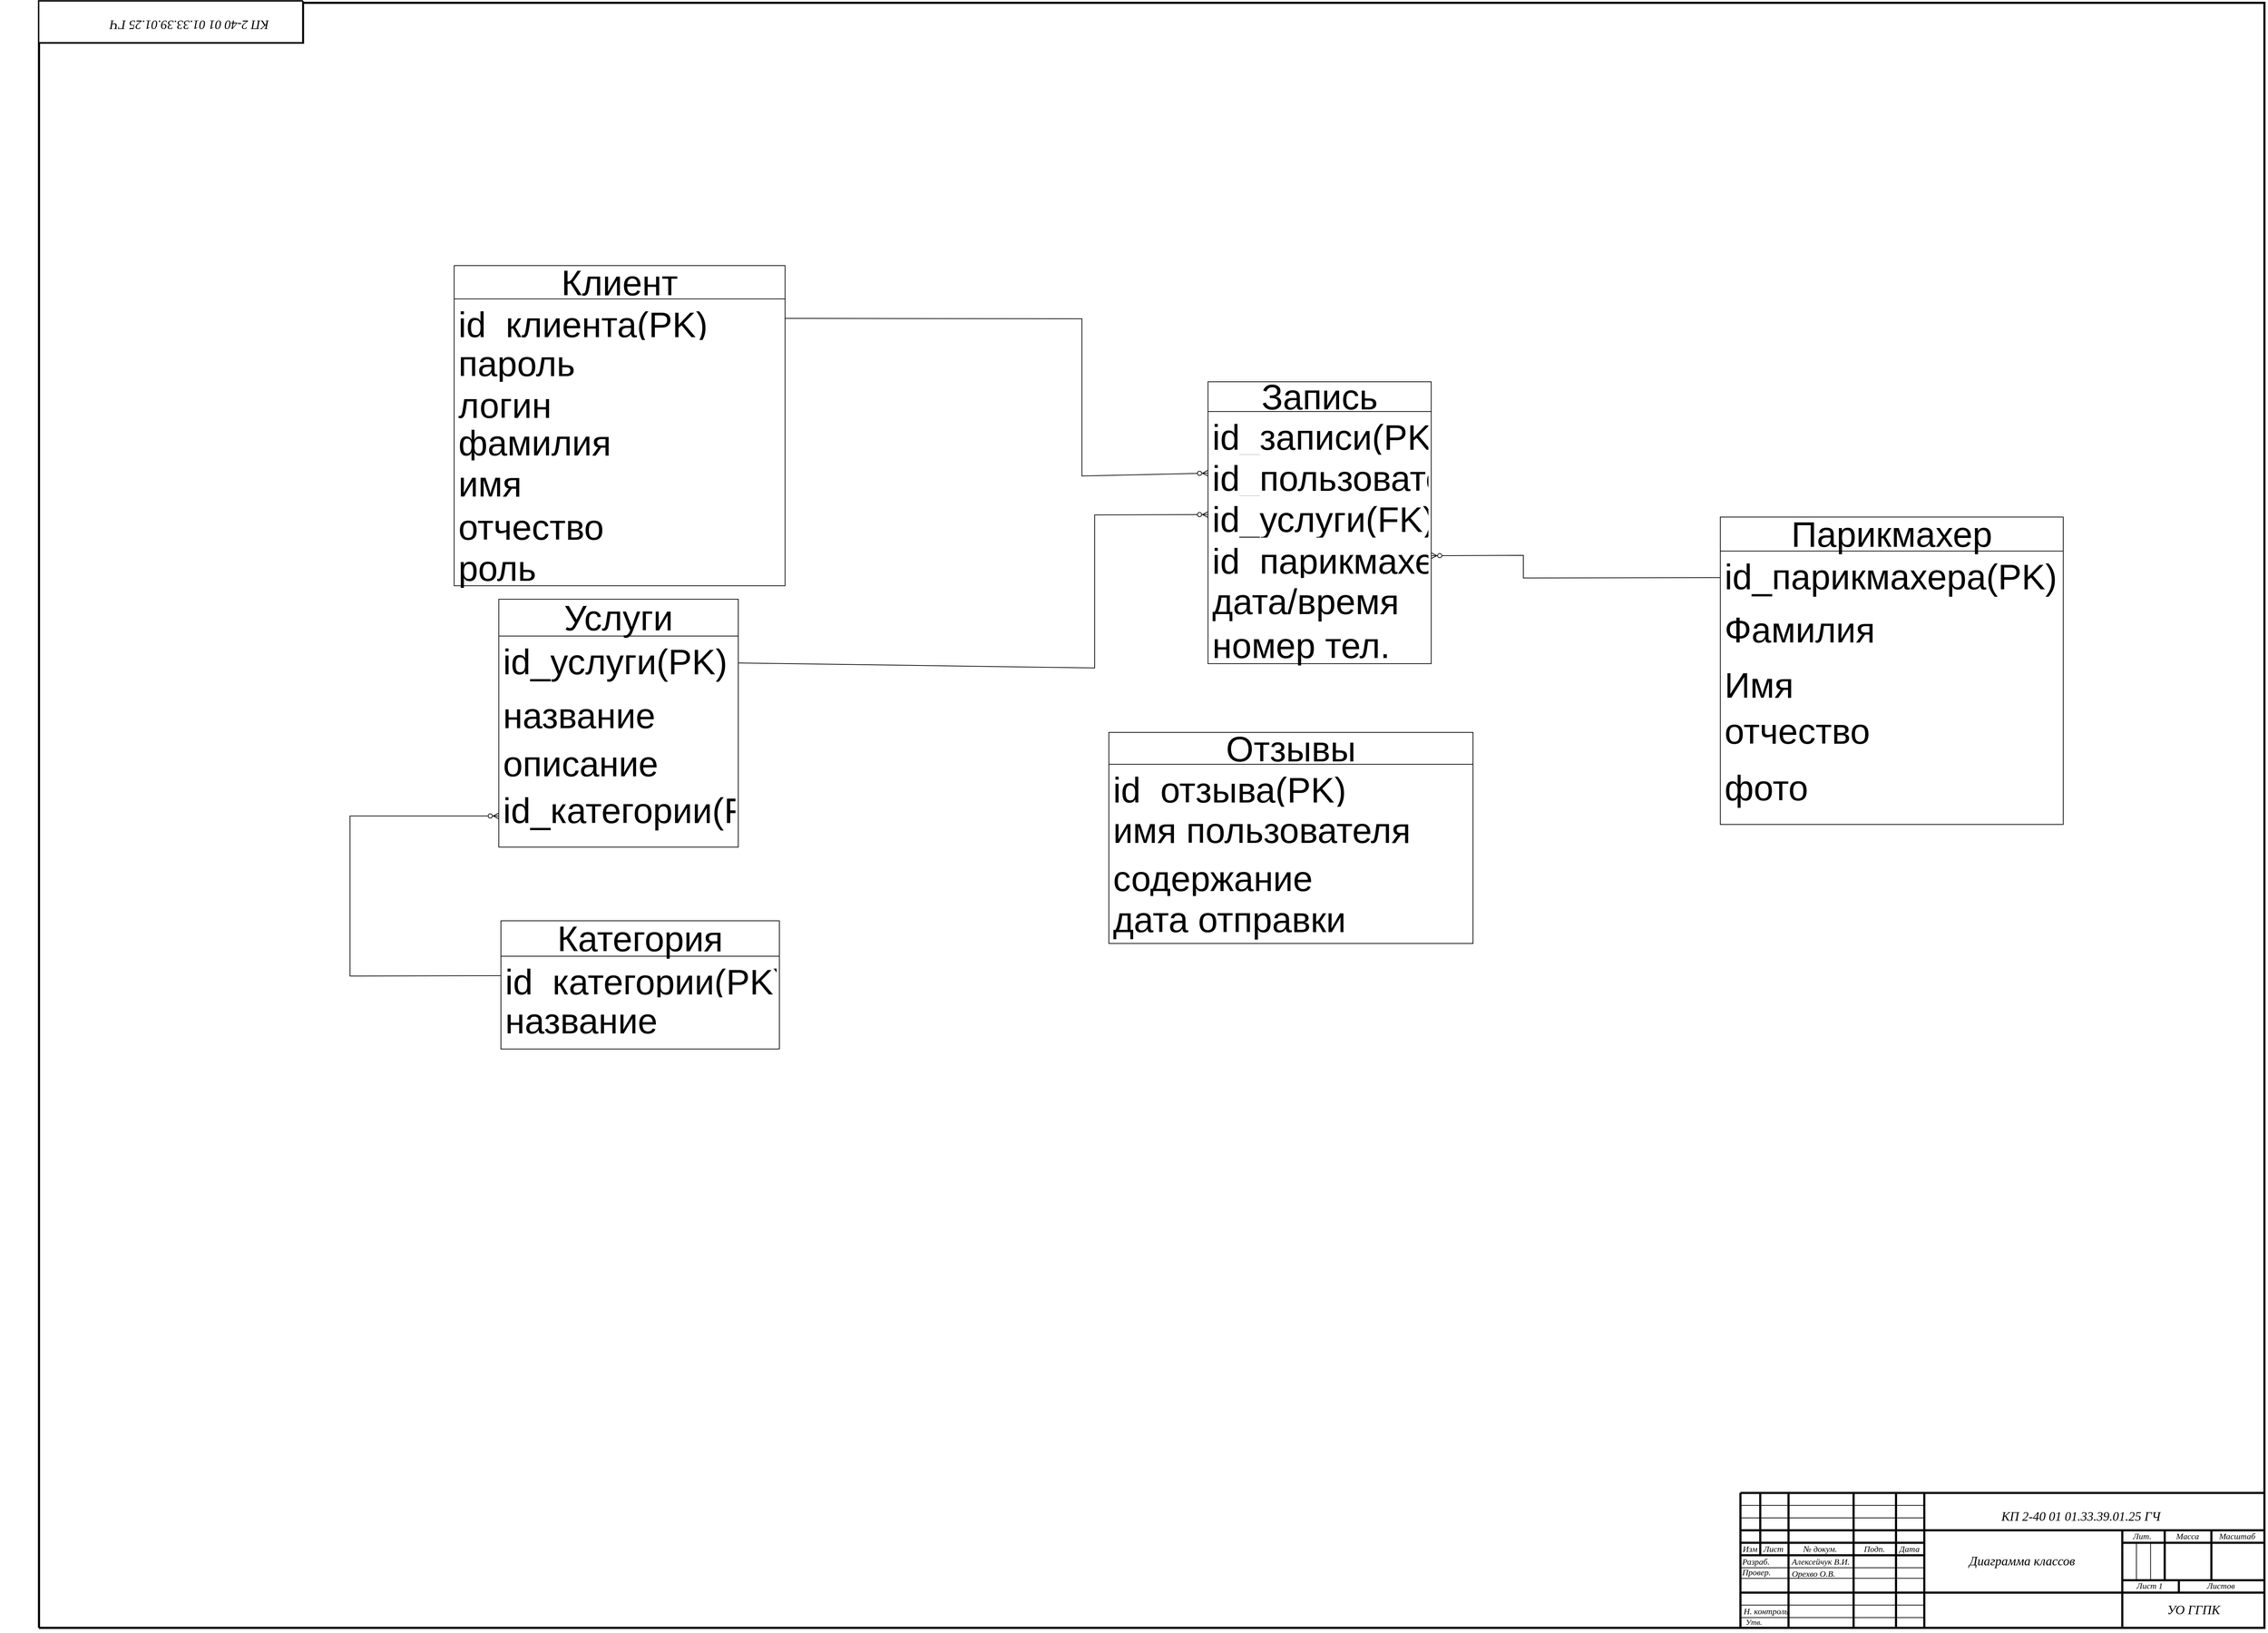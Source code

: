 <mxfile version="26.0.16">
  <diagram id="C5RBs43oDa-KdzZeNtuy" name="Page-1">
    <mxGraphModel dx="-2566" dy="399" grid="0" gridSize="10" guides="1" tooltips="1" connect="1" arrows="1" fold="1" page="1" pageScale="1" pageWidth="3300" pageHeight="2339" background="none" math="0" shadow="0">
      <root>
        <mxCell id="WIyWlLk6GJQsqaUBKTNV-0" />
        <mxCell id="WIyWlLk6GJQsqaUBKTNV-1" parent="WIyWlLk6GJQsqaUBKTNV-0" />
        <mxCell id="9QapNZnXePkyhx7noQH0-51" value="" style="group;rotation=0;movable=1;resizable=1;rotatable=1;deletable=1;editable=1;locked=0;connectable=1;" parent="WIyWlLk6GJQsqaUBKTNV-1" vertex="1" connectable="0">
          <mxGeometry x="3374" y="53" width="3200" height="2267" as="geometry" />
        </mxCell>
        <mxCell id="9QapNZnXePkyhx7noQH0-52" value="" style="verticalAlign=middle;align=center;vsdxID=1;fillColor=none;gradientColor=none;shape=stencil(nZBLDoAgDERP0z3SIyjew0SURgSD+Lu9kMZoXLhwN9O+tukAlrNpJg1SzDH4QW/URgNYgZTkjA4UkwJUgGXng+6DX1zLfmoymdXo17xh5zmRJ6Q42BWCfc2oJfdAr+Yv+AP9Cb7OJ3H/2JG1HNGz/84klThPVCc=);strokeColor=#000000;strokeWidth=3;labelBackgroundColor=none;rounded=0;html=1;whiteSpace=wrap;direction=east;fontFamily=Times New Roman;fontSize=18;rotation=0;movable=0;resizable=0;rotatable=0;deletable=0;editable=0;locked=1;connectable=0;" parent="9QapNZnXePkyhx7noQH0-51" vertex="1">
          <mxGeometry x="55.035" y="-33.004" width="3140.913" height="2294.204" as="geometry" />
        </mxCell>
        <mxCell id="9QapNZnXePkyhx7noQH0-53" value="" style="group;rotation=0;movable=1;resizable=1;rotatable=1;deletable=1;editable=1;locked=0;connectable=1;" parent="9QapNZnXePkyhx7noQH0-51" vertex="1" connectable="0">
          <mxGeometry x="2452.422" y="2058.436" width="743.526" height="208.564" as="geometry" />
        </mxCell>
        <mxCell id="9QapNZnXePkyhx7noQH0-54" style="vsdxID=2;edgeStyle=none;startArrow=none;endArrow=none;startSize=5;endSize=5;strokeWidth=3;strokeColor=#000000;spacingTop=0;spacingBottom=0;spacingLeft=0;spacingRight=0;verticalAlign=middle;html=1;labelBackgroundColor=none;rounded=0;fontFamily=Times New Roman;fontSize=18;" parent="9QapNZnXePkyhx7noQH0-53" edge="1">
          <mxGeometry as="geometry">
            <Array as="points" />
            <mxPoint x="3.992" y="202.404" as="sourcePoint" />
            <mxPoint x="3.992" y="12.32" as="targetPoint" />
          </mxGeometry>
        </mxCell>
        <mxCell id="9QapNZnXePkyhx7noQH0-55" style="vsdxID=3;edgeStyle=none;startArrow=none;endArrow=none;startSize=5;endSize=5;strokeWidth=3;strokeColor=#000000;spacingTop=0;spacingBottom=0;spacingLeft=0;spacingRight=0;verticalAlign=middle;html=1;labelBackgroundColor=none;rounded=0;fontFamily=Times New Roman;fontSize=18;movable=1;resizable=1;rotatable=1;deletable=1;editable=1;locked=0;connectable=1;" parent="9QapNZnXePkyhx7noQH0-53" edge="1">
          <mxGeometry as="geometry">
            <mxPoint as="offset" />
            <Array as="points" />
            <mxPoint x="3.992" y="12.32" as="sourcePoint" />
            <mxPoint x="742.528" y="12.32" as="targetPoint" />
          </mxGeometry>
        </mxCell>
        <mxCell id="9QapNZnXePkyhx7noQH0-56" style="vsdxID=4;edgeStyle=none;startArrow=none;endArrow=none;startSize=5;endSize=5;strokeWidth=3;strokeColor=#000000;spacingTop=0;spacingBottom=0;spacingLeft=0;spacingRight=0;verticalAlign=middle;html=1;labelBackgroundColor=none;rounded=0;fontFamily=Times New Roman;fontSize=18;" parent="9QapNZnXePkyhx7noQH0-53" edge="1">
          <mxGeometry as="geometry">
            <mxPoint as="offset" />
            <Array as="points" />
            <mxPoint x="3.992" y="65.121" as="sourcePoint" />
            <mxPoint x="742.528" y="65.121" as="targetPoint" />
          </mxGeometry>
        </mxCell>
        <mxCell id="9QapNZnXePkyhx7noQH0-57" value="" style="vsdxID=5;edgeStyle=none;startArrow=none;endArrow=none;startSize=5;endSize=5;strokeWidth=3;strokeColor=#000000;spacingTop=0;spacingBottom=0;spacingLeft=0;spacingRight=0;verticalAlign=middle;html=1;labelBackgroundColor=none;rounded=0;align=center;fontFamily=Times New Roman;fontSize=18;" parent="9QapNZnXePkyhx7noQH0-53" edge="1">
          <mxGeometry as="geometry">
            <mxPoint as="offset" />
            <Array as="points" />
            <mxPoint x="3.992" y="153.123" as="sourcePoint" />
            <mxPoint x="742.528" y="153.123" as="targetPoint" />
          </mxGeometry>
        </mxCell>
        <mxCell id="9QapNZnXePkyhx7noQH0-58" style="vsdxID=6;edgeStyle=none;startArrow=none;endArrow=none;startSize=5;endSize=5;strokeWidth=3;strokeColor=#000000;spacingTop=0;spacingBottom=0;spacingLeft=0;spacingRight=0;verticalAlign=middle;html=1;labelBackgroundColor=none;rounded=0;fontFamily=Times New Roman;fontSize=18;" parent="9QapNZnXePkyhx7noQH0-53" edge="1">
          <mxGeometry as="geometry">
            <Array as="points" />
            <mxPoint x="71.858" y="202.404" as="sourcePoint" />
            <mxPoint x="71.858" y="12.32" as="targetPoint" />
          </mxGeometry>
        </mxCell>
        <mxCell id="9QapNZnXePkyhx7noQH0-59" style="vsdxID=7;edgeStyle=none;startArrow=none;endArrow=none;startSize=5;endSize=5;strokeWidth=3;strokeColor=#000000;spacingTop=0;spacingBottom=0;spacingLeft=0;spacingRight=0;verticalAlign=middle;html=1;labelBackgroundColor=none;rounded=0;fontFamily=Times New Roman;fontSize=18;" parent="9QapNZnXePkyhx7noQH0-53" edge="1">
          <mxGeometry as="geometry">
            <Array as="points" />
            <mxPoint x="163.676" y="202.404" as="sourcePoint" />
            <mxPoint x="163.676" y="12.32" as="targetPoint" />
          </mxGeometry>
        </mxCell>
        <mxCell id="9QapNZnXePkyhx7noQH0-60" style="vsdxID=8;edgeStyle=none;startArrow=none;endArrow=none;startSize=5;endSize=5;strokeWidth=3;strokeColor=#000000;spacingTop=0;spacingBottom=0;spacingLeft=0;spacingRight=0;verticalAlign=middle;html=1;labelBackgroundColor=none;rounded=0;fontFamily=Times New Roman;fontSize=18;" parent="9QapNZnXePkyhx7noQH0-53" edge="1">
          <mxGeometry as="geometry">
            <Array as="points" />
            <mxPoint x="223.557" y="202.404" as="sourcePoint" />
            <mxPoint x="223.557" y="12.32" as="targetPoint" />
          </mxGeometry>
        </mxCell>
        <mxCell id="9QapNZnXePkyhx7noQH0-61" style="vsdxID=9;edgeStyle=none;startArrow=none;endArrow=none;startSize=5;endSize=5;strokeWidth=3;strokeColor=#000000;spacingTop=0;spacingBottom=0;spacingLeft=0;spacingRight=0;verticalAlign=middle;html=1;labelBackgroundColor=none;rounded=0;fontFamily=Times New Roman;fontSize=18;" parent="9QapNZnXePkyhx7noQH0-53" edge="1">
          <mxGeometry as="geometry">
            <Array as="points" />
            <mxPoint x="263.478" y="202.404" as="sourcePoint" />
            <mxPoint x="263.478" y="12.32" as="targetPoint" />
          </mxGeometry>
        </mxCell>
        <mxCell id="9QapNZnXePkyhx7noQH0-62" style="vsdxID=10;edgeStyle=none;startArrow=none;endArrow=none;startSize=5;endSize=5;strokeWidth=3;strokeColor=#000000;spacingTop=0;spacingBottom=0;spacingLeft=0;spacingRight=0;verticalAlign=middle;html=1;labelBackgroundColor=none;rounded=0;fontFamily=Times New Roman;fontSize=18;" parent="9QapNZnXePkyhx7noQH0-53" edge="1">
          <mxGeometry as="geometry">
            <Array as="points" />
            <mxPoint x="542.924" y="202.404" as="sourcePoint" />
            <mxPoint x="542.924" y="65.121" as="targetPoint" />
          </mxGeometry>
        </mxCell>
        <mxCell id="9QapNZnXePkyhx7noQH0-63" style="vsdxID=11;edgeStyle=none;startArrow=none;endArrow=none;startSize=5;endSize=5;strokeColor=#000000;spacingTop=0;spacingBottom=0;spacingLeft=0;spacingRight=0;verticalAlign=middle;html=1;labelBackgroundColor=none;rounded=0;fontFamily=Times New Roman;fontSize=18;" parent="9QapNZnXePkyhx7noQH0-53" edge="1">
          <mxGeometry as="geometry">
            <Array as="points" />
            <mxPoint x="3.992" y="188.324" as="sourcePoint" />
            <mxPoint x="263.478" y="188.324" as="targetPoint" />
          </mxGeometry>
        </mxCell>
        <mxCell id="9QapNZnXePkyhx7noQH0-64" style="vsdxID=12;edgeStyle=none;startArrow=none;endArrow=none;startSize=5;endSize=5;strokeColor=#000000;spacingTop=0;spacingBottom=0;spacingLeft=0;spacingRight=0;verticalAlign=middle;html=1;labelBackgroundColor=none;rounded=0;fontFamily=Times New Roman;fontSize=18;" parent="9QapNZnXePkyhx7noQH0-53" edge="1">
          <mxGeometry as="geometry">
            <Array as="points" />
            <mxPoint x="3.992" y="170.723" as="sourcePoint" />
            <mxPoint x="263.478" y="170.723" as="targetPoint" />
          </mxGeometry>
        </mxCell>
        <mxCell id="9QapNZnXePkyhx7noQH0-65" style="vsdxID=13;edgeStyle=none;startArrow=none;endArrow=none;startSize=5;endSize=5;strokeColor=#000000;spacingTop=0;spacingBottom=0;spacingLeft=0;spacingRight=0;verticalAlign=middle;html=1;labelBackgroundColor=none;rounded=0;entryX=-0.001;entryY=0.789;entryDx=0;entryDy=0;entryPerimeter=0;exitX=-0.001;exitY=0.789;exitDx=0;exitDy=0;exitPerimeter=0;fontFamily=Times New Roman;fontSize=18;" parent="9QapNZnXePkyhx7noQH0-53" target="9QapNZnXePkyhx7noQH0-100" edge="1">
          <mxGeometry as="geometry">
            <Array as="points" />
            <mxPoint x="4.99" y="132.883" as="sourcePoint" />
            <mxPoint x="268.468" y="133.763" as="targetPoint" />
          </mxGeometry>
        </mxCell>
        <mxCell id="9QapNZnXePkyhx7noQH0-66" style="vsdxID=14;edgeStyle=none;startArrow=none;endArrow=none;startSize=5;endSize=5;strokeColor=#000000;spacingTop=0;spacingBottom=0;spacingLeft=0;spacingRight=0;verticalAlign=middle;html=1;labelBackgroundColor=none;rounded=0;fontFamily=Times New Roman;fontSize=18;" parent="9QapNZnXePkyhx7noQH0-53" edge="1">
          <mxGeometry as="geometry">
            <Array as="points" />
            <mxPoint x="3.992" y="117.922" as="sourcePoint" />
            <mxPoint x="263.478" y="117.922" as="targetPoint" />
          </mxGeometry>
        </mxCell>
        <mxCell id="9QapNZnXePkyhx7noQH0-67" style="vsdxID=15;edgeStyle=none;startArrow=none;endArrow=none;startSize=5;endSize=5;strokeWidth=3;strokeColor=#000000;spacingTop=0;spacingBottom=0;spacingLeft=0;spacingRight=0;verticalAlign=middle;html=1;labelBackgroundColor=none;rounded=0;fontFamily=Times New Roman;fontSize=18;" parent="9QapNZnXePkyhx7noQH0-53" edge="1">
          <mxGeometry as="geometry">
            <Array as="points" />
            <mxPoint x="3.992" y="100.322" as="sourcePoint" />
            <mxPoint x="263.478" y="100.322" as="targetPoint" />
          </mxGeometry>
        </mxCell>
        <mxCell id="9QapNZnXePkyhx7noQH0-68" style="vsdxID=16;edgeStyle=none;startArrow=none;endArrow=none;startSize=5;endSize=5;strokeWidth=3;strokeColor=#000000;spacingTop=0;spacingBottom=0;spacingLeft=0;spacingRight=0;verticalAlign=middle;html=1;labelBackgroundColor=none;rounded=0;fontFamily=Times New Roman;fontSize=18;" parent="9QapNZnXePkyhx7noQH0-53" edge="1">
          <mxGeometry as="geometry">
            <Array as="points" />
            <mxPoint x="3.992" y="82.722" as="sourcePoint" />
            <mxPoint x="263.478" y="82.722" as="targetPoint" />
          </mxGeometry>
        </mxCell>
        <mxCell id="9QapNZnXePkyhx7noQH0-69" style="vsdxID=17;edgeStyle=none;startArrow=none;endArrow=none;startSize=5;endSize=5;strokeColor=#000000;spacingTop=0;spacingBottom=0;spacingLeft=0;spacingRight=0;verticalAlign=middle;html=1;labelBackgroundColor=none;rounded=0;fontFamily=Times New Roman;fontSize=18;" parent="9QapNZnXePkyhx7noQH0-53" edge="1">
          <mxGeometry as="geometry">
            <Array as="points" />
            <mxPoint x="3.992" y="47.521" as="sourcePoint" />
            <mxPoint x="263.478" y="47.521" as="targetPoint" />
          </mxGeometry>
        </mxCell>
        <mxCell id="9QapNZnXePkyhx7noQH0-70" style="vsdxID=18;edgeStyle=none;startArrow=none;endArrow=none;startSize=5;endSize=5;strokeColor=#000000;spacingTop=0;spacingBottom=0;spacingLeft=0;spacingRight=0;verticalAlign=middle;html=1;labelBackgroundColor=none;rounded=0;fontFamily=Times New Roman;fontSize=18;" parent="9QapNZnXePkyhx7noQH0-53" edge="1">
          <mxGeometry as="geometry">
            <Array as="points" />
            <mxPoint x="3.992" y="29.921" as="sourcePoint" />
            <mxPoint x="263.478" y="29.921" as="targetPoint" />
          </mxGeometry>
        </mxCell>
        <mxCell id="9QapNZnXePkyhx7noQH0-71" style="vsdxID=19;edgeStyle=none;startArrow=none;endArrow=none;startSize=5;endSize=5;strokeWidth=3;strokeColor=#000000;spacingTop=0;spacingBottom=0;spacingLeft=0;spacingRight=0;verticalAlign=middle;html=1;labelBackgroundColor=none;rounded=0;fontFamily=Times New Roman;fontSize=18;" parent="9QapNZnXePkyhx7noQH0-53" edge="1">
          <mxGeometry as="geometry">
            <Array as="points" />
            <mxPoint x="31.937" y="12.32" as="sourcePoint" />
            <mxPoint x="31.937" y="100.322" as="targetPoint" />
          </mxGeometry>
        </mxCell>
        <mxCell id="9QapNZnXePkyhx7noQH0-72" style="vsdxID=20;edgeStyle=none;startArrow=none;endArrow=none;startSize=5;endSize=5;strokeWidth=3;strokeColor=#000000;spacingTop=0;spacingBottom=0;spacingLeft=0;spacingRight=0;verticalAlign=middle;html=1;labelBackgroundColor=none;rounded=0;fontFamily=Times New Roman;fontSize=18;" parent="9QapNZnXePkyhx7noQH0-53" edge="1">
          <mxGeometry as="geometry">
            <mxPoint as="offset" />
            <Array as="points" />
            <mxPoint x="542.924" y="135.523" as="sourcePoint" />
            <mxPoint x="742.528" y="135.523" as="targetPoint" />
          </mxGeometry>
        </mxCell>
        <mxCell id="9QapNZnXePkyhx7noQH0-73" style="vsdxID=21;edgeStyle=none;startArrow=none;endArrow=none;startSize=5;endSize=5;strokeWidth=3;strokeColor=#000000;spacingTop=0;spacingBottom=0;spacingLeft=0;spacingRight=0;verticalAlign=middle;html=1;labelBackgroundColor=none;rounded=0;fontFamily=Times New Roman;fontSize=18;" parent="9QapNZnXePkyhx7noQH0-53" edge="1">
          <mxGeometry as="geometry">
            <mxPoint as="offset" />
            <Array as="points" />
            <mxPoint x="542.924" y="82.722" as="sourcePoint" />
            <mxPoint x="742.528" y="82.722" as="targetPoint" />
          </mxGeometry>
        </mxCell>
        <mxCell id="9QapNZnXePkyhx7noQH0-74" style="vsdxID=22;edgeStyle=none;startArrow=none;endArrow=none;startSize=5;endSize=5;strokeColor=#000000;spacingTop=0;spacingBottom=0;spacingLeft=0;spacingRight=0;verticalAlign=middle;html=1;labelBackgroundColor=none;rounded=0;fontFamily=Times New Roman;fontSize=18;" parent="9QapNZnXePkyhx7noQH0-53" edge="1">
          <mxGeometry as="geometry">
            <Array as="points" />
            <mxPoint x="562.884" y="82.722" as="sourcePoint" />
            <mxPoint x="562.884" y="135.523" as="targetPoint" />
          </mxGeometry>
        </mxCell>
        <mxCell id="9QapNZnXePkyhx7noQH0-75" style="vsdxID=23;edgeStyle=none;startArrow=none;endArrow=none;startSize=5;endSize=5;strokeColor=#000000;spacingTop=0;spacingBottom=0;spacingLeft=0;spacingRight=0;verticalAlign=middle;html=1;labelBackgroundColor=none;rounded=0;fontFamily=Times New Roman;fontSize=18;" parent="9QapNZnXePkyhx7noQH0-53" edge="1">
          <mxGeometry as="geometry">
            <Array as="points" />
            <mxPoint x="582.845" y="82.722" as="sourcePoint" />
            <mxPoint x="582.845" y="135.523" as="targetPoint" />
          </mxGeometry>
        </mxCell>
        <mxCell id="9QapNZnXePkyhx7noQH0-76" style="vsdxID=24;edgeStyle=none;startArrow=none;endArrow=none;startSize=5;endSize=5;strokeWidth=3;strokeColor=#000000;spacingTop=0;spacingBottom=0;spacingLeft=0;spacingRight=0;verticalAlign=middle;html=1;labelBackgroundColor=none;rounded=0;fontFamily=Times New Roman;fontSize=18;" parent="9QapNZnXePkyhx7noQH0-53" edge="1">
          <mxGeometry as="geometry">
            <Array as="points" />
            <mxPoint x="602.805" y="65.121" as="sourcePoint" />
            <mxPoint x="602.805" y="135.523" as="targetPoint" />
          </mxGeometry>
        </mxCell>
        <mxCell id="9QapNZnXePkyhx7noQH0-77" style="vsdxID=25;edgeStyle=none;startArrow=none;endArrow=none;startSize=5;endSize=5;strokeWidth=3;strokeColor=#000000;spacingTop=0;spacingBottom=0;spacingLeft=0;spacingRight=0;verticalAlign=middle;html=1;labelBackgroundColor=none;rounded=0;fontFamily=Times New Roman;fontSize=18;" parent="9QapNZnXePkyhx7noQH0-53" edge="1">
          <mxGeometry as="geometry">
            <Array as="points" />
            <mxPoint x="668.675" y="65.121" as="sourcePoint" />
            <mxPoint x="668.675" y="135.523" as="targetPoint" />
          </mxGeometry>
        </mxCell>
        <mxCell id="9QapNZnXePkyhx7noQH0-78" style="vsdxID=26;edgeStyle=none;startArrow=none;endArrow=none;startSize=5;endSize=5;strokeWidth=3;strokeColor=#000000;spacingTop=0;spacingBottom=0;spacingLeft=0;spacingRight=0;verticalAlign=middle;html=1;labelBackgroundColor=none;rounded=0;fontFamily=Times New Roman;fontSize=18;" parent="9QapNZnXePkyhx7noQH0-53" edge="1">
          <mxGeometry as="geometry">
            <Array as="points" />
            <mxPoint x="622.766" y="135.523" as="sourcePoint" />
            <mxPoint x="622.766" y="153.123" as="targetPoint" />
          </mxGeometry>
        </mxCell>
        <mxCell id="9QapNZnXePkyhx7noQH0-79" value="&lt;p style=&quot;margin: 0px; text-indent: 0px; direction: ltr;&quot;&gt;&lt;font size=&quot;1&quot; data-font-src=&quot;https://fonts.googleapis.com/css?family=Isocpeur&quot; face=&quot;Isocpeur&quot; style=&quot;color: rgb(0, 0, 0); direction: ltr; letter-spacing: 0px; line-height: 120%; opacity: 1;&quot;&gt;&lt;i style=&quot;font-size: 12px;&quot;&gt;Н. контроль&lt;/i&gt;&lt;/font&gt;&lt;/p&gt;" style="verticalAlign=middle;align=left;vsdxID=27;fillColor=none;gradientColor=none;strokeColor=none;labelBackgroundColor=none;rounded=0;html=1;whiteSpace=wrap;direction=east;fontFamily=Times New Roman;fontSize=18;rotation=0;" parent="9QapNZnXePkyhx7noQH0-53" vertex="1">
          <mxGeometry x="7" y="171.6" width="72.84" height="12.4" as="geometry" />
        </mxCell>
        <mxCell id="9QapNZnXePkyhx7noQH0-81" value="&lt;p style=&quot;margin: 0px; text-indent: 0px; direction: ltr; font-size: 18px;&quot;&gt;&lt;font style=&quot;font-size: 18px; color: rgb(0, 0, 0); direction: ltr; letter-spacing: 0px; line-height: 120%; opacity: 1;&quot;&gt;&lt;i style=&quot;font-size: 18px;&quot;&gt;&lt;br style=&quot;font-size: 18px;&quot;&gt;&lt;/i&gt;&lt;/font&gt;&lt;/p&gt;" style="verticalAlign=middle;align=left;vsdxID=29;fillColor=none;gradientColor=none;strokeColor=none;labelBackgroundColor=none;rounded=0;html=1;whiteSpace=wrap;direction=east;fontFamily=Times New Roman;fontSize=18;rotation=0;" parent="9QapNZnXePkyhx7noQH0-53" vertex="1">
          <mxGeometry y="134.643" width="75.85" height="15.84" as="geometry" />
        </mxCell>
        <mxCell id="9QapNZnXePkyhx7noQH0-82" value="&lt;p style=&quot;margin: 0px; text-indent: 0px; direction: ltr;&quot;&gt;&lt;font style=&quot;color: rgb(0, 0, 0); direction: ltr; letter-spacing: 0px; line-height: 120%; opacity: 1;&quot;&gt;&lt;i style=&quot;&quot;&gt;&lt;font style=&quot;font-size: 12px;&quot;&gt;Провер.&lt;/font&gt;&lt;br style=&quot;font-size: 18px;&quot;&gt;&lt;/i&gt;&lt;/font&gt;&lt;/p&gt;" style="verticalAlign=middle;align=left;vsdxID=30;fillColor=none;gradientColor=none;strokeColor=none;labelBackgroundColor=none;rounded=0;html=1;whiteSpace=wrap;direction=east;fontFamily=Isocpeur;fontSize=18;rotation=0;fontSource=https%3A%2F%2Ffonts.googleapis.com%2Fcss%3Ffamily%3DIsocpeur;" parent="9QapNZnXePkyhx7noQH0-53" vertex="1">
          <mxGeometry x="4.99" y="117.92" width="68.86" height="12.08" as="geometry" />
        </mxCell>
        <mxCell id="9QapNZnXePkyhx7noQH0-83" value="&lt;p style=&quot;margin: 0px; text-indent: 0px; direction: ltr;&quot;&gt;&lt;font style=&quot;color: rgb(0, 0, 0); direction: ltr; letter-spacing: 0px; line-height: 120%; opacity: 1;&quot;&gt;&lt;i style=&quot;&quot;&gt;&lt;font style=&quot;font-size: 12px;&quot;&gt;Разраб.&lt;/font&gt;&lt;br style=&quot;font-size: 18px;&quot;&gt;&lt;/i&gt;&lt;/font&gt;&lt;/p&gt;" style="verticalAlign=middle;align=left;vsdxID=31;fillColor=none;gradientColor=none;strokeColor=none;labelBackgroundColor=none;rounded=0;html=1;whiteSpace=wrap;direction=east;fontFamily=Isocpeur;fontSize=18;rotation=0;fontSource=https%3A%2F%2Ffonts.googleapis.com%2Fcss%3Ffamily%3DIsocpeur;" parent="9QapNZnXePkyhx7noQH0-53" vertex="1">
          <mxGeometry x="4.99" y="101.202" width="68.864" height="14.96" as="geometry" />
        </mxCell>
        <mxCell id="9QapNZnXePkyhx7noQH0-84" value="&lt;p style=&quot;margin: 0px; text-indent: 0px; direction: ltr; font-size: 12px;&quot;&gt;&lt;font style=&quot;font-size: 12px; color: rgb(0, 0, 0); direction: ltr; letter-spacing: 0px; line-height: 120%; opacity: 1;&quot;&gt;&lt;i style=&quot;font-size: 12px;&quot;&gt;Изм&lt;br style=&quot;font-size: 12px;&quot;&gt;&lt;/i&gt;&lt;/font&gt;&lt;/p&gt;" style="verticalAlign=middle;align=center;vsdxID=32;fillColor=none;gradientColor=none;strokeColor=none;labelBackgroundColor=none;rounded=0;html=1;whiteSpace=wrap;direction=east;fontFamily=Isocpeur;fontSize=12;rotation=0;fontSource=https%3A%2F%2Ffonts.googleapis.com%2Fcss%3Ffamily%3DIsocpeur;" parent="9QapNZnXePkyhx7noQH0-53" vertex="1">
          <mxGeometry y="83.602" width="35.929" height="14.96" as="geometry" />
        </mxCell>
        <mxCell id="9QapNZnXePkyhx7noQH0-85" value="&lt;p style=&quot;margin: 0px; text-indent: 0px; direction: ltr; font-size: 12px;&quot;&gt;&lt;font style=&quot;font-size: 12px; color: rgb(0, 0, 0); direction: ltr; letter-spacing: 0px; line-height: 120%; opacity: 1;&quot;&gt;&lt;i style=&quot;font-size: 12px;&quot;&gt;&lt;font data-font-src=&quot;https://fonts.googleapis.com/css?family=Isocpeur&quot; style=&quot;font-size: 12px;&quot;&gt;Лист&lt;/font&gt;&lt;br style=&quot;font-size: 12px;&quot;&gt;&lt;/i&gt;&lt;/font&gt;&lt;/p&gt;" style="verticalAlign=middle;align=center;vsdxID=33;fillColor=none;gradientColor=none;strokeColor=none;labelBackgroundColor=none;rounded=0;html=1;whiteSpace=wrap;direction=east;fontFamily=Isocpeur;fontSize=12;rotation=0;fontSource=https%3A%2F%2Ffonts.googleapis.com%2Fcss%3Ffamily%3DIsocpeur;" parent="9QapNZnXePkyhx7noQH0-53" vertex="1">
          <mxGeometry x="29.941" y="83.602" width="41.917" height="14.96" as="geometry" />
        </mxCell>
        <mxCell id="9QapNZnXePkyhx7noQH0-86" value="&lt;p style=&quot;margin: 0px; text-indent: 0px; direction: ltr; font-size: 12px;&quot;&gt;&lt;font style=&quot;font-size: 12px; color: rgb(0, 0, 0); direction: ltr; letter-spacing: 0px; line-height: 120%; opacity: 1;&quot;&gt;&lt;i style=&quot;font-size: 12px;&quot;&gt;№ докум.&lt;br style=&quot;font-size: 12px;&quot;&gt;&lt;/i&gt;&lt;/font&gt;&lt;/p&gt;" style="verticalAlign=middle;align=center;vsdxID=34;fillColor=none;gradientColor=none;strokeColor=none;labelBackgroundColor=none;rounded=0;html=1;whiteSpace=wrap;direction=east;fontFamily=Isocpeur;fontSize=12;rotation=0;fontSource=https%3A%2F%2Ffonts.googleapis.com%2Fcss%3Ffamily%3DIsocpeur;" parent="9QapNZnXePkyhx7noQH0-53" vertex="1">
          <mxGeometry x="72.856" y="83.602" width="87.826" height="14.96" as="geometry" />
        </mxCell>
        <mxCell id="9QapNZnXePkyhx7noQH0-87" value="&lt;p style=&quot;margin: 0px; text-indent: 0px; direction: ltr; font-size: 12px;&quot;&gt;&lt;font style=&quot;font-size: 12px; color: rgb(0, 0, 0); direction: ltr; letter-spacing: 0px; line-height: 120%; opacity: 1;&quot;&gt;&lt;i style=&quot;font-size: 12px;&quot;&gt;Подп.&lt;br style=&quot;font-size: 12px;&quot;&gt;&lt;/i&gt;&lt;/font&gt;&lt;/p&gt;" style="verticalAlign=middle;align=center;vsdxID=35;fillColor=none;gradientColor=none;strokeColor=none;labelBackgroundColor=none;rounded=0;html=1;whiteSpace=wrap;direction=east;fontFamily=Isocpeur;fontSize=12;rotation=0;fontSource=https%3A%2F%2Ffonts.googleapis.com%2Fcss%3Ffamily%3DIsocpeur;" parent="9QapNZnXePkyhx7noQH0-53" vertex="1">
          <mxGeometry x="164.674" y="83.602" width="56.887" height="14.96" as="geometry" />
        </mxCell>
        <mxCell id="9QapNZnXePkyhx7noQH0-88" value="&lt;p style=&quot;margin: 0px; text-indent: 0px; direction: ltr; font-size: 12px;&quot;&gt;&lt;font style=&quot;color: rgb(0, 0, 0); direction: ltr; letter-spacing: 0px; line-height: 120%; opacity: 1; font-size: 12px;&quot;&gt;&lt;i style=&quot;font-size: 12px;&quot;&gt;&lt;font style=&quot;font-size: 12px;&quot;&gt;Дата&lt;/font&gt;&lt;br style=&quot;font-size: 12px;&quot;&gt;&lt;/i&gt;&lt;/font&gt;&lt;/p&gt;" style="verticalAlign=middle;align=center;vsdxID=36;fillColor=none;gradientColor=none;strokeColor=none;labelBackgroundColor=none;rounded=0;html=1;whiteSpace=wrap;direction=east;fontFamily=Isocpeur;fontSize=12;rotation=0;fontSource=https%3A%2F%2Ffonts.googleapis.com%2Fcss%3Ffamily%3DIsocpeur;" parent="9QapNZnXePkyhx7noQH0-53" vertex="1">
          <mxGeometry x="221.561" y="83.602" width="41.917" height="14.96" as="geometry" />
        </mxCell>
        <mxCell id="9QapNZnXePkyhx7noQH0-89" value="&lt;p style=&quot;margin: 0px; text-indent: 0px; direction: ltr; font-size: 12px;&quot;&gt;&lt;font style=&quot;font-size: 12px; color: rgb(0, 0, 0); direction: ltr; letter-spacing: 0px; line-height: 120%; opacity: 1;&quot;&gt;&lt;i style=&quot;font-size: 12px;&quot;&gt;Лит.&lt;br style=&quot;font-size: 12px;&quot;&gt;&lt;/i&gt;&lt;/font&gt;&lt;/p&gt;" style="verticalAlign=middle;align=center;vsdxID=37;fillColor=none;gradientColor=none;strokeColor=none;labelBackgroundColor=none;rounded=0;html=1;whiteSpace=wrap;direction=east;fontFamily=Isocpeur;fontSize=12;rotation=0;fontSource=https%3A%2F%2Ffonts.googleapis.com%2Fcss%3Ffamily%3DIsocpeur;" parent="9QapNZnXePkyhx7noQH0-53" vertex="1">
          <mxGeometry x="542.924" y="66.001" width="56.887" height="14.96" as="geometry" />
        </mxCell>
        <mxCell id="9QapNZnXePkyhx7noQH0-90" value="&lt;p style=&quot;margin: 0px; text-indent: 0px; direction: ltr; font-size: 12px;&quot;&gt;&lt;font style=&quot;font-size: 12px; color: rgb(0, 0, 0); direction: ltr; letter-spacing: 0px; line-height: 120%; opacity: 1;&quot;&gt;&lt;i style=&quot;font-size: 12px;&quot;&gt;Масса&lt;br style=&quot;font-size: 12px;&quot;&gt;&lt;/i&gt;&lt;/font&gt;&lt;/p&gt;" style="verticalAlign=middle;align=center;vsdxID=38;fillColor=none;gradientColor=none;strokeColor=none;labelBackgroundColor=none;rounded=0;html=1;whiteSpace=wrap;direction=east;fontFamily=Isocpeur;fontSize=12;rotation=0;fontSource=https%3A%2F%2Ffonts.googleapis.com%2Fcss%3Ffamily%3DIsocpeur;" parent="9QapNZnXePkyhx7noQH0-53" vertex="1">
          <mxGeometry x="603.803" y="66.001" width="62.875" height="14.96" as="geometry" />
        </mxCell>
        <mxCell id="9QapNZnXePkyhx7noQH0-91" value="&lt;p style=&quot;margin: 0px; text-indent: 0px; direction: ltr; font-size: 12px;&quot;&gt;&lt;font style=&quot;font-size: 12px; color: rgb(0, 0, 0); direction: ltr; letter-spacing: 0px; line-height: 120%; opacity: 1;&quot;&gt;&lt;i style=&quot;font-size: 12px;&quot;&gt;&lt;font data-font-src=&quot;https://fonts.googleapis.com/css?family=Isocpeur&quot; face=&quot;Isocpeur&quot; style=&quot;font-size: 12px;&quot;&gt;Масштаб&lt;/font&gt;&lt;br style=&quot;font-size: 12px;&quot;&gt;&lt;/i&gt;&lt;/font&gt;&lt;/p&gt;" style="verticalAlign=middle;align=center;vsdxID=39;fillColor=none;gradientColor=none;strokeColor=none;labelBackgroundColor=none;rounded=0;html=1;whiteSpace=wrap;direction=east;fontFamily=Times New Roman;fontSize=12;rotation=0;" parent="9QapNZnXePkyhx7noQH0-53" vertex="1">
          <mxGeometry x="669.673" y="66.001" width="70.86" height="14.96" as="geometry" />
        </mxCell>
        <mxCell id="9QapNZnXePkyhx7noQH0-92" value="&lt;p style=&quot;margin: 0px; text-indent: 0px; direction: ltr; font-size: 12px;&quot;&gt;&lt;font style=&quot;font-size: 12px; color: rgb(0, 0, 0); direction: ltr; letter-spacing: 0px; line-height: 120%; opacity: 1;&quot;&gt;&lt;i style=&quot;font-size: 12px;&quot;&gt;Листов &lt;br style=&quot;font-size: 12px;&quot;&gt;&lt;/i&gt;&lt;/font&gt;&lt;/p&gt;" style="verticalAlign=middle;align=center;vsdxID=40;fillColor=none;gradientColor=none;strokeColor=none;labelBackgroundColor=none;rounded=0;html=1;whiteSpace=wrap;direction=east;fontFamily=Isocpeur;fontSize=12;rotation=0;fontSource=https%3A%2F%2Ffonts.googleapis.com%2Fcss%3Ffamily%3DIsocpeur;" parent="9QapNZnXePkyhx7noQH0-53" vertex="1">
          <mxGeometry x="623.764" y="136.403" width="116.769" height="14.96" as="geometry" />
        </mxCell>
        <mxCell id="9QapNZnXePkyhx7noQH0-93" value="&lt;p style=&quot;margin: 0px; text-indent: 0px; direction: ltr; font-size: 12px;&quot;&gt;&lt;font style=&quot;font-size: 12px; color: rgb(0, 0, 0); direction: ltr; letter-spacing: 0px; line-height: 120%; opacity: 1;&quot;&gt;&lt;i style=&quot;font-size: 12px;&quot;&gt;Лист 1&lt;br style=&quot;font-size: 12px;&quot;&gt;&lt;/i&gt;&lt;/font&gt;&lt;/p&gt;" style="verticalAlign=middle;align=center;vsdxID=41;fillColor=none;gradientColor=none;strokeColor=none;labelBackgroundColor=none;rounded=0;html=1;whiteSpace=wrap;direction=east;fontFamily=Isocpeur;fontSize=12;rotation=0;fontSource=https%3A%2F%2Ffonts.googleapis.com%2Fcss%3Ffamily%3DIsocpeur;" parent="9QapNZnXePkyhx7noQH0-53" vertex="1">
          <mxGeometry x="543.922" y="136.403" width="75.85" height="14.96" as="geometry" />
        </mxCell>
        <mxCell id="9QapNZnXePkyhx7noQH0-94" value="&lt;p style=&quot;margin: 0px; text-indent: 0px; direction: ltr; font-size: 12px;&quot;&gt;&lt;font data-font-src=&quot;https://fonts.googleapis.com/css?family=Isocpeur&quot; face=&quot;Isocpeur&quot; style=&quot;font-size: 12px; color: rgb(0, 0, 0); direction: ltr; letter-spacing: 0px; line-height: 120%; opacity: 1;&quot;&gt;&lt;i style=&quot;font-size: 12px;&quot;&gt;Орехво О.В.&lt;/i&gt;&lt;/font&gt;&lt;/p&gt;" style="verticalAlign=middle;align=left;vsdxID=44;fillColor=none;gradientColor=none;shape=stencil(nZBLDoAgDERP0z3SIyjew0SURgSD+Lu9kMZoXLhwN9O+tukAlrNpJg1SzDH4QW/URgNYgZTkjA4UkwJUgGXng+6DX1zLfmoymdXo17xh5zmRJ6Q42BWCfc2oJfdAr+Yv+AP9Cb7OJ3H/2JG1HNGz/84klThPVCc=);strokeColor=none;labelBackgroundColor=none;rounded=0;html=1;whiteSpace=wrap;direction=east;fontFamily=Times New Roman;fontSize=12;rotation=0;" parent="9QapNZnXePkyhx7noQH0-53" vertex="1">
          <mxGeometry x="74.85" y="114.4" width="69.15" height="24.64" as="geometry" />
        </mxCell>
        <mxCell id="9QapNZnXePkyhx7noQH0-95" value="&lt;p style=&quot;margin: 0px; text-indent: 0px; direction: ltr; font-size: 12px;&quot;&gt;&lt;font style=&quot;color: rgb(0, 0, 0); direction: ltr; letter-spacing: 0px; line-height: 120%; opacity: 1; font-size: 12px;&quot;&gt;&lt;i style=&quot;font-size: 12px;&quot;&gt;Алексейчук В.И.&lt;/i&gt;&lt;/font&gt;&lt;/p&gt;" style="verticalAlign=middle;align=left;vsdxID=45;fillColor=none;gradientColor=none;shape=stencil(nZBLDoAgDERP0z3SIyjew0SURgSD+Lu9kMZoXLhwN9O+tukAlrNpJg1SzDH4QW/URgNYgZTkjA4UkwJUgGXng+6DX1zLfmoymdXo17xh5zmRJ6Q42BWCfc2oJfdAr+Yv+AP9Cb7OJ3H/2JG1HNGz/84klThPVCc=);strokeColor=none;labelBackgroundColor=none;rounded=0;html=1;whiteSpace=wrap;direction=east;fontFamily=Isocpeur;fontSize=12;rotation=0;fontSource=https%3A%2F%2Ffonts.googleapis.com%2Fcss%3Ffamily%3DIsocpeur;movable=1;resizable=1;rotatable=1;deletable=1;editable=1;locked=0;connectable=1;" parent="9QapNZnXePkyhx7noQH0-53" vertex="1">
          <mxGeometry x="74.852" y="97.682" width="85.83" height="24.64" as="geometry" />
        </mxCell>
        <mxCell id="9QapNZnXePkyhx7noQH0-96" value="&lt;p style=&quot;margin: 17px 0px 0px ; text-indent: 0px ; direction: ltr ; font-size: 18px&quot;&gt;&lt;font style=&quot;font-size: 18px; color: rgb(0, 0, 0); direction: ltr; letter-spacing: 0px; line-height: 120%; opacity: 1;&quot;&gt;&lt;font data-font-src=&quot;https://fonts.googleapis.com/css?family=Isocpeur&quot; face=&quot;Isocpeur&quot;&gt;&lt;font style=&quot;letter-spacing: 0px ; direction: ltr ; line-height: 21.6px ; opacity: 1&quot;&gt;&lt;i&gt;КП 2-40 01 01&lt;/i&gt;&lt;/font&gt;&lt;font style=&quot;letter-spacing: 0px ; direction: ltr ; line-height: 21.6px ; opacity: 1&quot;&gt;&lt;i&gt;.33&lt;/i&gt;&lt;/font&gt;&lt;font style=&quot;letter-spacing: 0px ; direction: ltr ; line-height: 21.6px ; opacity: 1&quot;&gt;&lt;i&gt;.39&lt;/i&gt;&lt;/font&gt;&lt;font style=&quot;letter-spacing: 0px ; direction: ltr ; line-height: 21.6px ; opacity: 1&quot;&gt;&lt;i&gt;.01&lt;/i&gt;&lt;/font&gt;&lt;font style=&quot;letter-spacing: 0px ; direction: ltr ; line-height: 21.6px ; opacity: 1&quot;&gt;&lt;i&gt;.25&lt;/i&gt;&lt;/font&gt;&lt;font style=&quot;letter-spacing: 0px ; direction: ltr ; line-height: 21.6px ; opacity: 1&quot;&gt;&lt;i&gt;&amp;nbsp;ГЧ&lt;/i&gt;&lt;/font&gt;&lt;/font&gt;&lt;i style=&quot;font-size: 18px&quot;&gt;&lt;br style=&quot;font-size: 18px&quot;&gt;&lt;/i&gt;&lt;/font&gt;&lt;/p&gt;" style="verticalAlign=middle;align=center;vsdxID=46;fillColor=none;gradientColor=none;shape=stencil(nZBLDoAgDERP0z3SIyjew0SURgSD+Lu9kMZoXLhwN9O+tukAlrNpJg1SzDH4QW/URgNYgZTkjA4UkwJUgGXng+6DX1zLfmoymdXo17xh5zmRJ6Q42BWCfc2oJfdAr+Yv+AP9Cb7OJ3H/2JG1HNGz/84klThPVCc=);strokeColor=none;labelBackgroundColor=none;rounded=0;html=1;whiteSpace=wrap;direction=east;fontFamily=Times New Roman;fontSize=18;rotation=0;" parent="9QapNZnXePkyhx7noQH0-53" vertex="1">
          <mxGeometry x="307.39" width="354.3" height="75" as="geometry" />
        </mxCell>
        <mxCell id="9QapNZnXePkyhx7noQH0-97" value="&lt;p style=&quot;margin: 0px; text-indent: 0px; direction: ltr; font-size: 18px;&quot;&gt;&lt;font style=&quot;font-size: 18px; color: rgb(0, 0, 0); direction: ltr; letter-spacing: 0px; line-height: 120%; opacity: 1;&quot;&gt;&lt;i style=&quot;font-size: 18px;&quot;&gt;&lt;br style=&quot;font-size: 18px;&quot;&gt;&lt;/i&gt;&lt;/font&gt;&lt;/p&gt;" style="verticalAlign=middle;align=left;vsdxID=79;fillColor=none;gradientColor=none;shape=stencil(nZBLDoAgDERP0z3SIyjew0SURgSD+Lu9kMZoXLhwN9O+tukAlrNpJg1SzDH4QW/URgNYgZTkjA4UkwJUgGXng+6DX1zLfmoymdXo17xh5zmRJ6Q42BWCfc2oJfdAr+Yv+AP9Cb7OJ3H/2JG1HNGz/84klThPVCc=);strokeColor=none;labelBackgroundColor=none;rounded=0;html=1;whiteSpace=wrap;direction=east;fontFamily=Times New Roman;fontSize=18;rotation=0;" parent="9QapNZnXePkyhx7noQH0-53" vertex="1">
          <mxGeometry x="69.862" y="167.203" width="149.703" height="24.64" as="geometry" />
        </mxCell>
        <mxCell id="9QapNZnXePkyhx7noQH0-98" value="&lt;p style=&quot;margin: 0px; text-indent: 0px; direction: ltr; font-size: 18px;&quot;&gt;&lt;font style=&quot;font-size: 18px; color: rgb(0, 0, 0); direction: ltr; letter-spacing: 0px; line-height: 120%; opacity: 1;&quot;&gt;&lt;i style=&quot;font-size: 18px;&quot;&gt;&lt;br style=&quot;font-size: 18px;&quot;&gt;&lt;/i&gt;&lt;/font&gt;&lt;/p&gt;" style="verticalAlign=middle;align=left;vsdxID=81;fillColor=none;gradientColor=none;shape=stencil(nZBLDoAgDERP0z3SIyjew0SURgSD+Lu9kMZoXLhwN9O+tukAlrNpJg1SzDH4QW/URgNYgZTkjA4UkwJUgGXng+6DX1zLfmoymdXo17xh5zmRJ6Q42BWCfc2oJfdAr+Yv+AP9Cb7OJ3H/2JG1HNGz/84klThPVCc=);strokeColor=none;labelBackgroundColor=none;rounded=0;html=1;whiteSpace=wrap;direction=east;fontFamily=Times New Roman;fontSize=18;rotation=0;" parent="9QapNZnXePkyhx7noQH0-53" vertex="1">
          <mxGeometry x="68.864" y="183.924" width="139.723" height="24.64" as="geometry" />
        </mxCell>
        <mxCell id="9QapNZnXePkyhx7noQH0-99" value="&lt;p style=&quot;margin: 0px; text-indent: 0px; direction: ltr; font-size: 18px;&quot;&gt;&lt;font style=&quot;font-size: 18px; color: rgb(0, 0, 0); direction: ltr; letter-spacing: 0px; line-height: 120%; opacity: 1;&quot;&gt;&lt;i style=&quot;font-size: 18px;&quot;&gt;УО ГГПК&lt;br style=&quot;font-size: 18px;&quot;&gt;&lt;/i&gt;&lt;/font&gt;&lt;/p&gt;" style="verticalAlign=middle;align=center;vsdxID=48;fillColor=none;gradientColor=none;strokeColor=none;labelBackgroundColor=none;rounded=0;html=1;whiteSpace=wrap;direction=east;fontFamily=Isocpeur;fontSize=18;rotation=0;fontSource=https%3A%2F%2Ffonts.googleapis.com%2Fcss%3Ffamily%3DIsocpeur;" parent="9QapNZnXePkyhx7noQH0-53" vertex="1">
          <mxGeometry x="543.922" y="152.243" width="199.604" height="50.161" as="geometry" />
        </mxCell>
        <mxCell id="9QapNZnXePkyhx7noQH0-100" value="&lt;font style=&quot;font-size: 18px; color: rgb(0, 0, 0); direction: ltr; letter-spacing: 0px; line-height: 120%; opacity: 1;&quot;&gt;&lt;i style=&quot;font-size: 18px;&quot;&gt;&lt;font data-font-src=&quot;https://fonts.googleapis.com/css?family=Isocpeur&quot; face=&quot;Isocpeur&quot;&gt;Диаграмма классов&lt;/font&gt;&lt;br style=&quot;font-size: 18px;&quot;&gt;&lt;/i&gt;&lt;/font&gt;" style="verticalAlign=middle;align=center;vsdxID=43;fillColor=none;gradientColor=none;shape=stencil(nZBLDoAgDERP0z3SIyjew0SURgSD+Lu9kMZoXLhwN9O+tukAlrNpJg1SzDH4QW/URgNYgZTkjA4UkwJUgGXng+6DX1zLfmoymdXo17xh5zmRJ6Q42BWCfc2oJfdAr+Yv+AP9Cb7OJ3H/2JG1HNGz/84klThPVCc=);strokeColor=none;labelBackgroundColor=none;rounded=0;html=1;whiteSpace=wrap;direction=east;fontFamily=Times New Roman;fontSize=18;rotation=0;" parent="9QapNZnXePkyhx7noQH0-53" vertex="1">
          <mxGeometry x="262.48" y="66.881" width="278.448" height="83.602" as="geometry" />
        </mxCell>
        <mxCell id="9QapNZnXePkyhx7noQH0-80" value="&lt;p style=&quot;margin: 0px; text-indent: 0px; direction: ltr;&quot;&gt;&lt;font size=&quot;1&quot; style=&quot;color: rgb(0, 0, 0); direction: ltr; letter-spacing: 0px; line-height: 120%; opacity: 1;&quot;&gt;&lt;i style=&quot;font-size: 11px;&quot;&gt;Утв.&lt;/i&gt;&lt;/font&gt;&lt;/p&gt;" style="verticalAlign=middle;align=left;vsdxID=28;fillColor=none;gradientColor=none;strokeColor=none;labelBackgroundColor=none;rounded=0;html=1;whiteSpace=wrap;direction=east;fontFamily=Isocpeur;fontSize=13;rotation=0;strokeWidth=1;fontSource=https%3A%2F%2Ffonts.googleapis.com%2Fcss%3Ffamily%3DIsocpeur;" parent="9QapNZnXePkyhx7noQH0-53" vertex="1">
          <mxGeometry x="9.978" y="185.684" width="64.871" height="16.72" as="geometry" />
        </mxCell>
        <mxCell id="9QapNZnXePkyhx7noQH0-101" value="" style="group;rotation=0;" parent="9QapNZnXePkyhx7noQH0-51" vertex="1" connectable="0">
          <mxGeometry x="55.037" y="-35.261" width="372.636" height="63.74" as="geometry" />
        </mxCell>
        <mxCell id="9QapNZnXePkyhx7noQH0-102" value="" style="group;fontFamily=Times New Roman;fontSize=18;rotation=0;" parent="9QapNZnXePkyhx7noQH0-101" vertex="1" connectable="0">
          <mxGeometry y="5.577" width="372.636" height="58.562" as="geometry" />
        </mxCell>
        <mxCell id="9QapNZnXePkyhx7noQH0-103" style="vsdxID=47;fillColor=none;gradientColor=none;shape=stencil(nZBLDoAgDERP0z3SIyjew0SURgSD+Lu9kMZoXLhwN9O+tukAlrNpJg1SzDH4QW/URgNYgZTkjA4UkwJUgGXng+6DX1zLfmoymdXo17xh5zmRJ6Q42BWCfc2oJfdAr+Yv+AP9Cb7OJ3H/2JG1HNGz/84klThPVCc=);strokeColor=none;labelBackgroundColor=none;rounded=0;html=1;whiteSpace=wrap;direction=east;fontFamily=Times New Roman;fontSize=18;rotation=0;" parent="9QapNZnXePkyhx7noQH0-102" vertex="1">
          <mxGeometry y="1.594" width="369.491" height="55.773" as="geometry" />
        </mxCell>
        <mxCell id="9QapNZnXePkyhx7noQH0-104" value="&lt;p style=&quot;margin: 17px 0px 0px; text-indent: 0px; direction: ltr; font-size: 18px;&quot;&gt;&lt;font style=&quot;font-size: 18px; color: rgb(0, 0, 0); direction: ltr; letter-spacing: 0px; line-height: 120%; opacity: 1;&quot;&gt;&lt;i style=&quot;font-size: 18px;&quot;&gt;КП 2-40 01 01&lt;/i&gt;&lt;/font&gt;&lt;font style=&quot;font-size: 18px; color: rgb(0, 0, 0); direction: ltr; letter-spacing: 0px; line-height: 120%; opacity: 1;&quot;&gt;&lt;i style=&quot;font-size: 18px;&quot;&gt;.3&lt;/i&gt;&lt;/font&gt;&lt;font style=&quot;font-size: 18px; color: rgb(0, 0, 0); direction: ltr; letter-spacing: 0px; line-height: 120%; opacity: 1;&quot;&gt;&lt;i style=&quot;font-size: 18px;&quot;&gt;5&lt;/i&gt;&lt;/font&gt;&lt;font style=&quot;font-size: 18px; color: rgb(0, 0, 0); direction: ltr; letter-spacing: 0px; line-height: 120%; opacity: 1;&quot;&gt;&lt;i style=&quot;font-size: 18px;&quot;&gt;.34&lt;/i&gt;&lt;/font&gt;&lt;font style=&quot;font-size: 18px; color: rgb(0, 0, 0); direction: ltr; letter-spacing: 0px; line-height: 120%; opacity: 1;&quot;&gt;&lt;i style=&quot;font-size: 18px;&quot;&gt;.&lt;/i&gt;&lt;/font&gt;&lt;font style=&quot;font-size: 18px; color: rgb(0, 0, 0); direction: ltr; letter-spacing: 0px; line-height: 120%; opacity: 1;&quot;&gt;&lt;i style=&quot;font-size: 18px;&quot;&gt;08&lt;/i&gt;&lt;/font&gt;&lt;font style=&quot;font-size: 18px; color: rgb(0, 0, 0); direction: ltr; letter-spacing: 0px; line-height: 120%; opacity: 1;&quot;&gt;&lt;i style=&quot;font-size: 18px;&quot;&gt;.22&lt;/i&gt;&lt;/font&gt;&lt;font style=&quot;font-size: 18px; color: rgb(0, 0, 0); direction: ltr; letter-spacing: 0px; line-height: 120%; opacity: 1;&quot;&gt;&lt;i style=&quot;font-size: 18px;&quot;&gt;&amp;nbsp;ГЧ&lt;br style=&quot;font-size: 18px;&quot;&gt;&lt;/i&gt;&lt;/font&gt;&lt;/p&gt;" style="text;vsdxID=47;fillColor=none;gradientColor=none;strokeColor=none;labelBackgroundColor=none;rounded=0;html=1;whiteSpace=wrap;verticalAlign=middle;align=center;rotation=180.09;;html=1;direction=east;fontFamily=Times New Roman;fontSize=18;" parent="9QapNZnXePkyhx7noQH0-103" vertex="1">
          <mxGeometry width="369.951" height="56.07" as="geometry" />
        </mxCell>
        <mxCell id="9QapNZnXePkyhx7noQH0-105" value="" style="verticalAlign=middle;align=center;vsdxID=42;fillColor=none;gradientColor=none;shape=stencil(nZBLDoAgDERP0z3SIyjew0SURgSD+Lu9kMZoXLhwN9O+tukAlrNpJg1SzDH4QW/URgNYgZTkjA4UkwJUgGXng+6DX1zLfmoymdXo17xh5zmRJ6Q42BWCfc2oJfdAr+Yv+AP9Cb7OJ3H/2JG1HNGz/84klThPVCc=);strokeColor=#000000;strokeWidth=3;spacingTop=-1;spacingBottom=-1;spacingLeft=-1;spacingRight=-1;labelBackgroundColor=none;rounded=0;html=1;whiteSpace=wrap;direction=east;fontFamily=Times New Roman;fontSize=18;rotation=-180;" parent="9QapNZnXePkyhx7noQH0-101" vertex="1">
          <mxGeometry width="372.636" height="58.562" as="geometry" />
        </mxCell>
        <mxCell id="9QapNZnXePkyhx7noQH0-345" value="" style="rounded=0;whiteSpace=wrap;html=1;" parent="9QapNZnXePkyhx7noQH0-101" vertex="1">
          <mxGeometry width="371.849" height="58.163" as="geometry" />
        </mxCell>
        <mxCell id="9QapNZnXePkyhx7noQH0-346" value="&lt;font data-font-src=&quot;https://fonts.googleapis.com/css?family=Isocpeur&quot; face=&quot;Isocpeur&quot;&gt;&lt;font style=&quot;border-color: var(--border-color); font-size: 18px; letter-spacing: 0px; direction: ltr; line-height: 21.6px; opacity: 1;&quot;&gt;&lt;i style=&quot;border-color: var(--border-color);&quot;&gt;КП 2-40 01 01&lt;/i&gt;&lt;/font&gt;&lt;font style=&quot;border-color: var(--border-color); font-size: 18px; letter-spacing: 0px; direction: ltr; line-height: 21.6px; opacity: 1;&quot;&gt;&lt;i style=&quot;border-color: var(--border-color);&quot;&gt;.33&lt;/i&gt;&lt;/font&gt;&lt;font style=&quot;border-color: var(--border-color); font-size: 18px; letter-spacing: 0px; direction: ltr; line-height: 21.6px; opacity: 1;&quot;&gt;&lt;i style=&quot;border-color: var(--border-color);&quot;&gt;.39&lt;/i&gt;&lt;/font&gt;&lt;font style=&quot;border-color: var(--border-color); font-size: 18px; letter-spacing: 0px; direction: ltr; line-height: 21.6px; opacity: 1;&quot;&gt;&lt;i style=&quot;border-color: var(--border-color);&quot;&gt;.&lt;/i&gt;&lt;/font&gt;&lt;font style=&quot;border-color: var(--border-color); font-size: 18px; letter-spacing: 0px; direction: ltr; line-height: 21.6px; opacity: 1;&quot;&gt;&lt;i style=&quot;border-color: var(--border-color);&quot;&gt;01&lt;/i&gt;&lt;/font&gt;&lt;font style=&quot;border-color: var(--border-color); font-size: 18px; letter-spacing: 0px; direction: ltr; line-height: 21.6px; opacity: 1;&quot;&gt;&lt;i style=&quot;border-color: var(--border-color);&quot;&gt;.25&lt;/i&gt;&lt;/font&gt;&lt;font style=&quot;border-color: var(--border-color); font-size: 18px; letter-spacing: 0px; direction: ltr; line-height: 21.6px; opacity: 1;&quot;&gt;&lt;i style=&quot;border-color: var(--border-color);&quot;&gt;&amp;nbsp;ГЧ&lt;/i&gt;&lt;/font&gt;&lt;/font&gt;" style="text;html=1;align=center;verticalAlign=middle;resizable=0;points=[];autosize=1;strokeColor=none;fillColor=none;rotation=-180;" parent="9QapNZnXePkyhx7noQH0-101" vertex="1">
          <mxGeometry x="102.8" y="15.736" width="220" height="34" as="geometry" />
        </mxCell>
        <mxCell id="W_ZtgYYQXqUJZoN-na-j-0" value="Парикмахер" style="swimlane;fontStyle=0;childLayout=stackLayout;horizontal=1;startSize=48;fillColor=none;horizontalStack=0;resizeParent=1;resizeParentMax=0;resizeLast=0;collapsible=1;marginBottom=0;whiteSpace=wrap;html=1;fontSize=50;arcSize=15;" vertex="1" parent="WIyWlLk6GJQsqaUBKTNV-1">
          <mxGeometry x="5802" y="746" width="484" height="434" as="geometry">
            <mxRectangle x="360" y="70" width="110" height="30" as="alternateBounds" />
          </mxGeometry>
        </mxCell>
        <mxCell id="W_ZtgYYQXqUJZoN-na-j-1" value="id_парикмахера(PK)" style="text;strokeColor=none;fillColor=none;align=left;verticalAlign=top;spacingLeft=4;spacingRight=4;overflow=hidden;rotatable=0;points=[[0,0.5],[1,0.5]];portConstraint=eastwest;whiteSpace=wrap;html=1;fontSize=50;arcSize=15;" vertex="1" parent="W_ZtgYYQXqUJZoN-na-j-0">
          <mxGeometry y="48" width="484" height="75" as="geometry" />
        </mxCell>
        <mxCell id="W_ZtgYYQXqUJZoN-na-j-2" value="Фамилия" style="text;strokeColor=none;fillColor=none;align=left;verticalAlign=top;spacingLeft=4;spacingRight=4;overflow=hidden;rotatable=0;points=[[0,0.5],[1,0.5]];portConstraint=eastwest;whiteSpace=wrap;html=1;fontSize=50;arcSize=15;" vertex="1" parent="W_ZtgYYQXqUJZoN-na-j-0">
          <mxGeometry y="123" width="484" height="78" as="geometry" />
        </mxCell>
        <mxCell id="W_ZtgYYQXqUJZoN-na-j-3" value="Имя" style="text;strokeColor=none;fillColor=none;align=left;verticalAlign=top;spacingLeft=4;spacingRight=4;overflow=hidden;rotatable=0;points=[[0,0.5],[1,0.5]];portConstraint=eastwest;whiteSpace=wrap;html=1;fontSize=50;arcSize=15;" vertex="1" parent="W_ZtgYYQXqUJZoN-na-j-0">
          <mxGeometry y="201" width="484" height="65" as="geometry" />
        </mxCell>
        <mxCell id="W_ZtgYYQXqUJZoN-na-j-4" value="отчество" style="text;strokeColor=none;fillColor=none;align=left;verticalAlign=top;spacingLeft=4;spacingRight=4;overflow=hidden;rotatable=0;points=[[0,0.5],[1,0.5]];portConstraint=eastwest;whiteSpace=wrap;html=1;fontSize=50;arcSize=15;" vertex="1" parent="W_ZtgYYQXqUJZoN-na-j-0">
          <mxGeometry y="266" width="484" height="80" as="geometry" />
        </mxCell>
        <mxCell id="W_ZtgYYQXqUJZoN-na-j-5" value="фото" style="text;strokeColor=none;fillColor=none;align=left;verticalAlign=top;spacingLeft=4;spacingRight=4;overflow=hidden;rotatable=0;points=[[0,0.5],[1,0.5]];portConstraint=eastwest;whiteSpace=wrap;html=1;fontSize=50;arcSize=15;" vertex="1" parent="W_ZtgYYQXqUJZoN-na-j-0">
          <mxGeometry y="346" width="484" height="88" as="geometry" />
        </mxCell>
        <mxCell id="W_ZtgYYQXqUJZoN-na-j-6" value="Запись" style="swimlane;fontStyle=0;childLayout=stackLayout;horizontal=1;startSize=42;fillColor=none;horizontalStack=0;resizeParent=1;resizeParentMax=0;resizeLast=0;collapsible=1;marginBottom=0;whiteSpace=wrap;html=1;fontSize=50;arcSize=15;" vertex="1" parent="WIyWlLk6GJQsqaUBKTNV-1">
          <mxGeometry x="5079" y="555" width="315" height="398" as="geometry">
            <mxRectangle x="360" y="70" width="110" height="30" as="alternateBounds" />
          </mxGeometry>
        </mxCell>
        <mxCell id="W_ZtgYYQXqUJZoN-na-j-7" value="id_записи(PK)" style="text;strokeColor=none;fillColor=none;align=left;verticalAlign=top;spacingLeft=4;spacingRight=4;overflow=hidden;rotatable=0;points=[[0,0.5],[1,0.5]];portConstraint=eastwest;whiteSpace=wrap;html=1;fontSize=50;arcSize=15;" vertex="1" parent="W_ZtgYYQXqUJZoN-na-j-6">
          <mxGeometry y="42" width="315" height="58" as="geometry" />
        </mxCell>
        <mxCell id="W_ZtgYYQXqUJZoN-na-j-8" value="id_пользователя(FK)" style="text;strokeColor=none;fillColor=none;align=left;verticalAlign=top;spacingLeft=4;spacingRight=4;overflow=hidden;rotatable=0;points=[[0,0.5],[1,0.5]];portConstraint=eastwest;whiteSpace=wrap;html=1;fontSize=50;arcSize=15;" vertex="1" parent="W_ZtgYYQXqUJZoN-na-j-6">
          <mxGeometry y="100" width="315" height="58" as="geometry" />
        </mxCell>
        <mxCell id="W_ZtgYYQXqUJZoN-na-j-9" value="id_услуги(FK)" style="text;strokeColor=none;fillColor=none;align=left;verticalAlign=top;spacingLeft=4;spacingRight=4;overflow=hidden;rotatable=0;points=[[0,0.5],[1,0.5]];portConstraint=eastwest;whiteSpace=wrap;html=1;fontSize=50;arcSize=15;" vertex="1" parent="W_ZtgYYQXqUJZoN-na-j-6">
          <mxGeometry y="158" width="315" height="59" as="geometry" />
        </mxCell>
        <mxCell id="W_ZtgYYQXqUJZoN-na-j-10" value="id_парикмахера(FK)" style="text;strokeColor=none;fillColor=none;align=left;verticalAlign=top;spacingLeft=4;spacingRight=4;overflow=hidden;rotatable=0;points=[[0,0.5],[1,0.5]];portConstraint=eastwest;whiteSpace=wrap;html=1;fontSize=50;arcSize=15;" vertex="1" parent="W_ZtgYYQXqUJZoN-na-j-6">
          <mxGeometry y="217" width="315" height="57" as="geometry" />
        </mxCell>
        <mxCell id="W_ZtgYYQXqUJZoN-na-j-11" value="дата/время" style="text;strokeColor=none;fillColor=none;align=left;verticalAlign=top;spacingLeft=4;spacingRight=4;overflow=hidden;rotatable=0;points=[[0,0.5],[1,0.5]];portConstraint=eastwest;whiteSpace=wrap;html=1;fontSize=50;arcSize=15;" vertex="1" parent="W_ZtgYYQXqUJZoN-na-j-6">
          <mxGeometry y="274" width="315" height="62" as="geometry" />
        </mxCell>
        <mxCell id="W_ZtgYYQXqUJZoN-na-j-12" value="номер тел." style="text;strokeColor=none;fillColor=none;align=left;verticalAlign=top;spacingLeft=4;spacingRight=4;overflow=hidden;rotatable=0;points=[[0,0.5],[1,0.5]];portConstraint=eastwest;whiteSpace=wrap;html=1;fontSize=50;arcSize=15;" vertex="1" parent="W_ZtgYYQXqUJZoN-na-j-6">
          <mxGeometry y="336" width="315" height="62" as="geometry" />
        </mxCell>
        <mxCell id="W_ZtgYYQXqUJZoN-na-j-13" value="Услуги" style="swimlane;fontStyle=0;childLayout=stackLayout;horizontal=1;startSize=52;fillColor=none;horizontalStack=0;resizeParent=1;resizeParentMax=0;resizeLast=0;collapsible=1;marginBottom=0;whiteSpace=wrap;html=1;fontSize=50;arcSize=15;" vertex="1" parent="WIyWlLk6GJQsqaUBKTNV-1">
          <mxGeometry x="4078" y="862" width="338" height="350" as="geometry" />
        </mxCell>
        <mxCell id="W_ZtgYYQXqUJZoN-na-j-14" value="id_услуги(PK)" style="text;strokeColor=none;fillColor=none;align=left;verticalAlign=top;spacingLeft=4;spacingRight=4;overflow=hidden;rotatable=0;points=[[0,0.5],[1,0.5]];portConstraint=eastwest;whiteSpace=wrap;html=1;fontSize=50;arcSize=15;" vertex="1" parent="W_ZtgYYQXqUJZoN-na-j-13">
          <mxGeometry y="52" width="338" height="76" as="geometry" />
        </mxCell>
        <mxCell id="W_ZtgYYQXqUJZoN-na-j-15" value="название" style="text;strokeColor=none;fillColor=none;align=left;verticalAlign=top;spacingLeft=4;spacingRight=4;overflow=hidden;rotatable=0;points=[[0,0.5],[1,0.5]];portConstraint=eastwest;whiteSpace=wrap;html=1;fontSize=50;arcSize=15;" vertex="1" parent="W_ZtgYYQXqUJZoN-na-j-13">
          <mxGeometry y="128" width="338" height="68" as="geometry" />
        </mxCell>
        <mxCell id="W_ZtgYYQXqUJZoN-na-j-16" value="описание" style="text;strokeColor=none;fillColor=none;align=left;verticalAlign=top;spacingLeft=4;spacingRight=4;overflow=hidden;rotatable=0;points=[[0,0.5],[1,0.5]];portConstraint=eastwest;whiteSpace=wrap;html=1;fontSize=50;arcSize=15;" vertex="1" parent="W_ZtgYYQXqUJZoN-na-j-13">
          <mxGeometry y="196" width="338" height="66" as="geometry" />
        </mxCell>
        <mxCell id="W_ZtgYYQXqUJZoN-na-j-17" value="id_категории(FK)&lt;div&gt;&lt;br&gt;&lt;/div&gt;" style="text;strokeColor=none;fillColor=none;align=left;verticalAlign=top;spacingLeft=4;spacingRight=4;overflow=hidden;rotatable=0;points=[[0,0.5],[1,0.5]];portConstraint=eastwest;whiteSpace=wrap;html=1;fontSize=50;arcSize=15;" vertex="1" parent="W_ZtgYYQXqUJZoN-na-j-13">
          <mxGeometry y="262" width="338" height="88" as="geometry" />
        </mxCell>
        <mxCell id="W_ZtgYYQXqUJZoN-na-j-18" value="Клиент" style="swimlane;fontStyle=0;childLayout=stackLayout;horizontal=1;startSize=47;fillColor=none;horizontalStack=0;resizeParent=1;resizeParentMax=0;resizeLast=0;collapsible=1;marginBottom=0;whiteSpace=wrap;html=1;fontSize=50;arcSize=15;" vertex="1" parent="WIyWlLk6GJQsqaUBKTNV-1">
          <mxGeometry x="4015" y="391" width="467" height="452" as="geometry">
            <mxRectangle x="360" y="70" width="110" height="30" as="alternateBounds" />
          </mxGeometry>
        </mxCell>
        <mxCell id="W_ZtgYYQXqUJZoN-na-j-19" value="id_клиента(PK)" style="text;strokeColor=none;fillColor=none;align=left;verticalAlign=top;spacingLeft=4;spacingRight=4;overflow=hidden;rotatable=0;points=[[0,0.5],[1,0.5]];portConstraint=eastwest;whiteSpace=wrap;html=1;fontSize=50;arcSize=15;" vertex="1" parent="W_ZtgYYQXqUJZoN-na-j-18">
          <mxGeometry y="47" width="467" height="55" as="geometry" />
        </mxCell>
        <mxCell id="W_ZtgYYQXqUJZoN-na-j-20" value="пароль" style="text;strokeColor=none;fillColor=none;align=left;verticalAlign=top;spacingLeft=4;spacingRight=4;overflow=hidden;rotatable=0;points=[[0,0.5],[1,0.5]];portConstraint=eastwest;whiteSpace=wrap;html=1;fontSize=50;arcSize=15;" vertex="1" parent="W_ZtgYYQXqUJZoN-na-j-18">
          <mxGeometry y="102" width="467" height="59" as="geometry" />
        </mxCell>
        <mxCell id="W_ZtgYYQXqUJZoN-na-j-21" value="логин" style="text;strokeColor=none;fillColor=none;align=left;verticalAlign=top;spacingLeft=4;spacingRight=4;overflow=hidden;rotatable=0;points=[[0,0.5],[1,0.5]];portConstraint=eastwest;whiteSpace=wrap;html=1;fontSize=50;arcSize=15;" vertex="1" parent="W_ZtgYYQXqUJZoN-na-j-18">
          <mxGeometry y="161" width="467" height="53" as="geometry" />
        </mxCell>
        <mxCell id="W_ZtgYYQXqUJZoN-na-j-22" value="фамилия" style="text;strokeColor=none;fillColor=none;align=left;verticalAlign=top;spacingLeft=4;spacingRight=4;overflow=hidden;rotatable=0;points=[[0,0.5],[1,0.5]];portConstraint=eastwest;whiteSpace=wrap;html=1;fontSize=50;arcSize=15;" vertex="1" parent="W_ZtgYYQXqUJZoN-na-j-18">
          <mxGeometry y="214" width="467" height="58" as="geometry" />
        </mxCell>
        <mxCell id="W_ZtgYYQXqUJZoN-na-j-23" value="имя" style="text;strokeColor=none;fillColor=none;align=left;verticalAlign=top;spacingLeft=4;spacingRight=4;overflow=hidden;rotatable=0;points=[[0,0.5],[1,0.5]];portConstraint=eastwest;whiteSpace=wrap;html=1;fontSize=50;arcSize=15;" vertex="1" parent="W_ZtgYYQXqUJZoN-na-j-18">
          <mxGeometry y="272" width="467" height="61" as="geometry" />
        </mxCell>
        <mxCell id="W_ZtgYYQXqUJZoN-na-j-24" value="отчество" style="text;strokeColor=none;fillColor=none;align=left;verticalAlign=top;spacingLeft=4;spacingRight=4;overflow=hidden;rotatable=0;points=[[0,0.5],[1,0.5]];portConstraint=eastwest;whiteSpace=wrap;html=1;fontSize=50;arcSize=15;" vertex="1" parent="W_ZtgYYQXqUJZoN-na-j-18">
          <mxGeometry y="333" width="467" height="58" as="geometry" />
        </mxCell>
        <mxCell id="W_ZtgYYQXqUJZoN-na-j-25" value="роль" style="text;strokeColor=none;fillColor=none;align=left;verticalAlign=top;spacingLeft=4;spacingRight=4;overflow=hidden;rotatable=0;points=[[0,0.5],[1,0.5]];portConstraint=eastwest;whiteSpace=wrap;html=1;fontSize=50;arcSize=15;" vertex="1" parent="W_ZtgYYQXqUJZoN-na-j-18">
          <mxGeometry y="391" width="467" height="61" as="geometry" />
        </mxCell>
        <mxCell id="W_ZtgYYQXqUJZoN-na-j-26" value="" style="endArrow=ERzeroToMany;html=1;rounded=0;fontFamily=Helvetica;fontSize=25;fontColor=default;fontStyle=0;exitX=1;exitY=0.5;exitDx=0;exitDy=0;entryX=0;entryY=0.5;entryDx=0;entryDy=0;startArrow=none;startFill=0;endFill=0;arcSize=15;" edge="1" parent="WIyWlLk6GJQsqaUBKTNV-1" source="W_ZtgYYQXqUJZoN-na-j-14" target="W_ZtgYYQXqUJZoN-na-j-9">
          <mxGeometry width="50" height="50" relative="1" as="geometry">
            <mxPoint x="4979" y="1150" as="sourcePoint" />
            <mxPoint x="5029" y="1100" as="targetPoint" />
            <Array as="points">
              <mxPoint x="4919" y="959" />
              <mxPoint x="4919" y="743" />
            </Array>
          </mxGeometry>
        </mxCell>
        <mxCell id="W_ZtgYYQXqUJZoN-na-j-27" value="" style="endArrow=ERzeroToMany;html=1;rounded=0;fontFamily=Helvetica;fontSize=25;fontColor=default;fontStyle=0;exitX=1;exitY=0.5;exitDx=0;exitDy=0;entryX=0;entryY=0.5;entryDx=0;entryDy=0;endFill=0;arcSize=15;" edge="1" parent="WIyWlLk6GJQsqaUBKTNV-1" source="W_ZtgYYQXqUJZoN-na-j-19" target="W_ZtgYYQXqUJZoN-na-j-8">
          <mxGeometry width="50" height="50" relative="1" as="geometry">
            <mxPoint x="4889" y="660" as="sourcePoint" />
            <mxPoint x="4939" y="610" as="targetPoint" />
            <Array as="points">
              <mxPoint x="4901" y="466" />
              <mxPoint x="4901" y="688" />
            </Array>
          </mxGeometry>
        </mxCell>
        <mxCell id="W_ZtgYYQXqUJZoN-na-j-28" value="" style="endArrow=none;html=1;rounded=0;fontFamily=Helvetica;fontSize=25;fontColor=default;fontStyle=0;exitX=1;exitY=0.5;exitDx=0;exitDy=0;entryX=0;entryY=0.5;entryDx=0;entryDy=0;endFill=0;startFill=0;startArrow=ERzeroToMany;arcSize=15;" edge="1" parent="WIyWlLk6GJQsqaUBKTNV-1" source="W_ZtgYYQXqUJZoN-na-j-10" target="W_ZtgYYQXqUJZoN-na-j-1">
          <mxGeometry width="50" height="50" relative="1" as="geometry">
            <mxPoint x="5049" y="670" as="sourcePoint" />
            <mxPoint x="5099" y="620" as="targetPoint" />
            <Array as="points">
              <mxPoint x="5524" y="800" />
              <mxPoint x="5524" y="832" />
            </Array>
          </mxGeometry>
        </mxCell>
        <mxCell id="W_ZtgYYQXqUJZoN-na-j-29" value="Категория" style="swimlane;fontStyle=0;childLayout=stackLayout;horizontal=1;startSize=50;fillColor=none;horizontalStack=0;resizeParent=1;resizeParentMax=0;resizeLast=0;collapsible=1;marginBottom=0;whiteSpace=wrap;html=1;fontSize=50;arcSize=15;" vertex="1" parent="WIyWlLk6GJQsqaUBKTNV-1">
          <mxGeometry x="4081" y="1316" width="393" height="181" as="geometry" />
        </mxCell>
        <mxCell id="W_ZtgYYQXqUJZoN-na-j-30" value="id_категории(PK)" style="text;strokeColor=none;fillColor=none;align=left;verticalAlign=top;spacingLeft=4;spacingRight=4;overflow=hidden;rotatable=0;points=[[0,0.5],[1,0.5]];portConstraint=eastwest;whiteSpace=wrap;html=1;fontSize=50;arcSize=15;" vertex="1" parent="W_ZtgYYQXqUJZoN-na-j-29">
          <mxGeometry y="50" width="393" height="55" as="geometry" />
        </mxCell>
        <mxCell id="W_ZtgYYQXqUJZoN-na-j-31" value="название" style="text;strokeColor=none;fillColor=none;align=left;verticalAlign=top;spacingLeft=4;spacingRight=4;overflow=hidden;rotatable=0;points=[[0,0.5],[1,0.5]];portConstraint=eastwest;whiteSpace=wrap;html=1;fontSize=50;arcSize=15;" vertex="1" parent="W_ZtgYYQXqUJZoN-na-j-29">
          <mxGeometry y="105" width="393" height="76" as="geometry" />
        </mxCell>
        <mxCell id="W_ZtgYYQXqUJZoN-na-j-32" value="" style="endArrow=ERzeroToMany;html=1;rounded=0;fontFamily=Helvetica;fontSize=50;fontColor=default;fontStyle=0;exitX=0;exitY=0.5;exitDx=0;exitDy=0;entryX=0;entryY=0.5;entryDx=0;entryDy=0;startArrow=none;startFill=0;endFill=0;arcSize=15;" edge="1" parent="WIyWlLk6GJQsqaUBKTNV-1" source="W_ZtgYYQXqUJZoN-na-j-30" target="W_ZtgYYQXqUJZoN-na-j-17">
          <mxGeometry width="50" height="50" relative="1" as="geometry">
            <mxPoint x="4679" y="1071" as="sourcePoint" />
            <mxPoint x="4729" y="996" as="targetPoint" />
            <Array as="points">
              <mxPoint x="3868" y="1394" />
              <mxPoint x="3868" y="1168" />
            </Array>
          </mxGeometry>
        </mxCell>
        <mxCell id="W_ZtgYYQXqUJZoN-na-j-33" value="Отзывы" style="swimlane;fontStyle=0;childLayout=stackLayout;horizontal=1;startSize=45;fillColor=none;horizontalStack=0;resizeParent=1;resizeParentMax=0;resizeLast=0;collapsible=1;marginBottom=0;whiteSpace=wrap;html=1;fontSize=50;arcSize=15;" vertex="1" parent="WIyWlLk6GJQsqaUBKTNV-1">
          <mxGeometry x="4939" y="1050" width="514" height="298" as="geometry" />
        </mxCell>
        <mxCell id="W_ZtgYYQXqUJZoN-na-j-34" value="id_отзыва(PK)" style="text;strokeColor=none;fillColor=none;align=left;verticalAlign=top;spacingLeft=4;spacingRight=4;overflow=hidden;rotatable=0;points=[[0,0.5],[1,0.5]];portConstraint=eastwest;whiteSpace=wrap;html=1;fontSize=50;arcSize=15;" vertex="1" parent="W_ZtgYYQXqUJZoN-na-j-33">
          <mxGeometry y="45" width="514" height="57" as="geometry" />
        </mxCell>
        <mxCell id="W_ZtgYYQXqUJZoN-na-j-35" value="имя пользователя" style="text;strokeColor=none;fillColor=none;align=left;verticalAlign=top;spacingLeft=4;spacingRight=4;overflow=hidden;rotatable=0;points=[[0,0.5],[1,0.5]];portConstraint=eastwest;whiteSpace=wrap;html=1;fontSize=50;arcSize=15;" vertex="1" parent="W_ZtgYYQXqUJZoN-na-j-33">
          <mxGeometry y="102" width="514" height="68" as="geometry" />
        </mxCell>
        <mxCell id="W_ZtgYYQXqUJZoN-na-j-36" value="содержание" style="text;strokeColor=none;fillColor=none;align=left;verticalAlign=top;spacingLeft=4;spacingRight=4;overflow=hidden;rotatable=0;points=[[0,0.5],[1,0.5]];portConstraint=eastwest;whiteSpace=wrap;html=1;fontSize=50;arcSize=15;" vertex="1" parent="W_ZtgYYQXqUJZoN-na-j-33">
          <mxGeometry y="170" width="514" height="58" as="geometry" />
        </mxCell>
        <mxCell id="W_ZtgYYQXqUJZoN-na-j-37" value="&lt;div&gt;дата отправки&lt;/div&gt;" style="text;strokeColor=none;fillColor=none;align=left;verticalAlign=top;spacingLeft=4;spacingRight=4;overflow=hidden;rotatable=0;points=[[0,0.5],[1,0.5]];portConstraint=eastwest;whiteSpace=wrap;html=1;fontSize=50;arcSize=15;" vertex="1" parent="W_ZtgYYQXqUJZoN-na-j-33">
          <mxGeometry y="228" width="514" height="70" as="geometry" />
        </mxCell>
      </root>
    </mxGraphModel>
  </diagram>
</mxfile>
